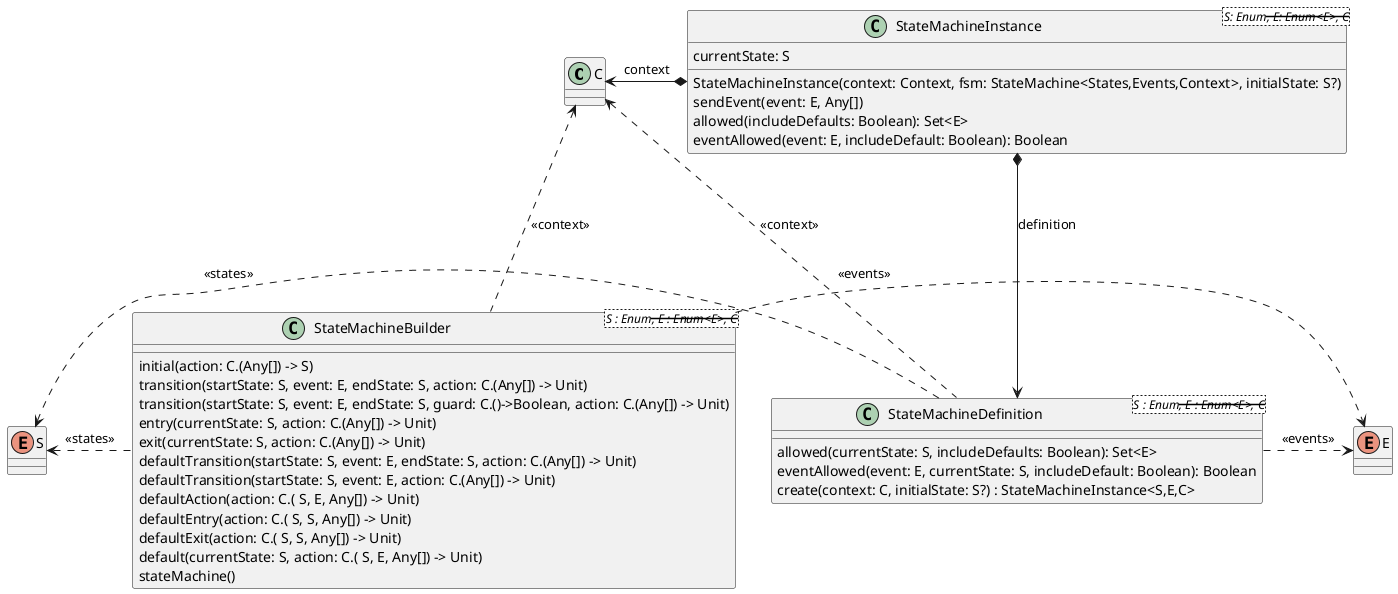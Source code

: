 @startuml

class C {
}
enum S {
}
enum E {
}

class StateMachineBuilder<S : Enum<S>, E : Enum<E>, C> {
    initial(action: C.(Any[]) -> S)
    transition(startState: S, event: E, endState: S, action: C.(Any[]) -> Unit)
    transition(startState: S, event: E, endState: S, guard: C.()->Boolean, action: C.(Any[]) -> Unit)
    entry(currentState: S, action: C.(Any[]) -> Unit)
    exit(currentState: S, action: C.(Any[]) -> Unit)
    defaultTransition(startState: S, event: E, endState: S, action: C.(Any[]) -> Unit)
    defaultTransition(startState: S, event: E, action: C.(Any[]) -> Unit)
    defaultAction(action: C.( S, E, Any[]) -> Unit)
    defaultEntry(action: C.( S, S, Any[]) -> Unit)
    defaultExit(action: C.( S, S, Any[]) -> Unit)
    default(currentState: S, action: C.( S, E, Any[]) -> Unit)
    stateMachine()
}

class StateMachineDefinition<S : Enum<S>, E : Enum<E>, C> {
    allowed(currentState: S, includeDefaults: Boolean): Set<E>
    eventAllowed(event: E, currentState: S, includeDefault: Boolean): Boolean
    create(context: C, initialState: S?) : StateMachineInstance<S,E,C>
}

class StateMachineInstance<S: Enum<S>, E: Enum<E>, C> {
    StateMachineInstance(context: Context, fsm: StateMachine<States,Events,Context>, initialState: S?)
    currentState: S
    sendEvent(event: E, Any[])
    allowed(includeDefaults: Boolean): Set<E>
    eventAllowed(event: E, includeDefault: Boolean): Boolean
}

StateMachineBuilder .left.> S : <<states>>
StateMachineBuilder .right.> E : <<events>>
StateMachineBuilder .up.> C : <<context>>

StateMachineDefinition .left.> S : <<states>>
StateMachineDefinition .right.> E : <<events>>
StateMachineDefinition .up.> C : <<context>>

StateMachineInstance *---> StateMachineDefinition : definition
StateMachineInstance *-left-> C : context

@enduml
